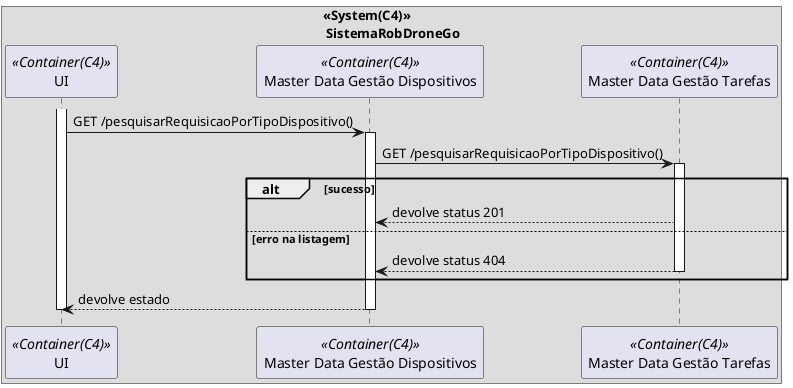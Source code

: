 @startuml vp2a

box "<<System(C4)>>\n SistemaRobDroneGo"
participant UI as ui <<Container(C4)>>
participant "Master Data Gestão Dispositivos" as mdgd <<Container(C4)>>
participant "Master Data Gestão Tarefas" as mdgt <<Container(C4)>>

activate ui
ui -> mdgd: GET /pesquisarRequisicaoPorTipoDispositivo()
activate mdgd
mdgd -> mdgt: GET /pesquisarRequisicaoPorTipoDispositivo()
activate mdgt
alt sucesso
mdgt --> mdgd: devolve status 201
else erro na listagem
mdgt --> mdgd: devolve status 404
deactivate mdgt
end
mdgd --> ui : devolve estado
deactivate mdgd
deactivate ui

end box

@enduml